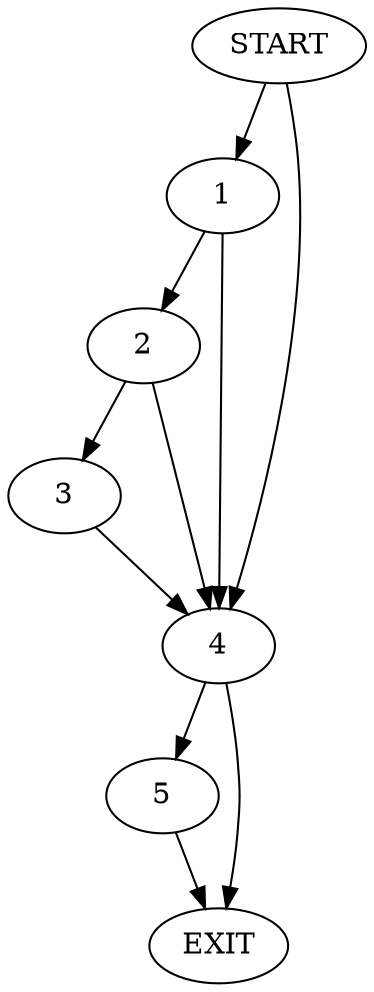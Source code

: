 digraph { 
0 [label="START"];
1;
2;
3;
4;
5;
6[label="EXIT"];
0 -> 1;
0 -> 4;
1 -> 2;
1 -> 4;
2 -> 4;
2 -> 3;
3 -> 4;
4 -> 5;
4 -> 6;
5 -> 6;
}